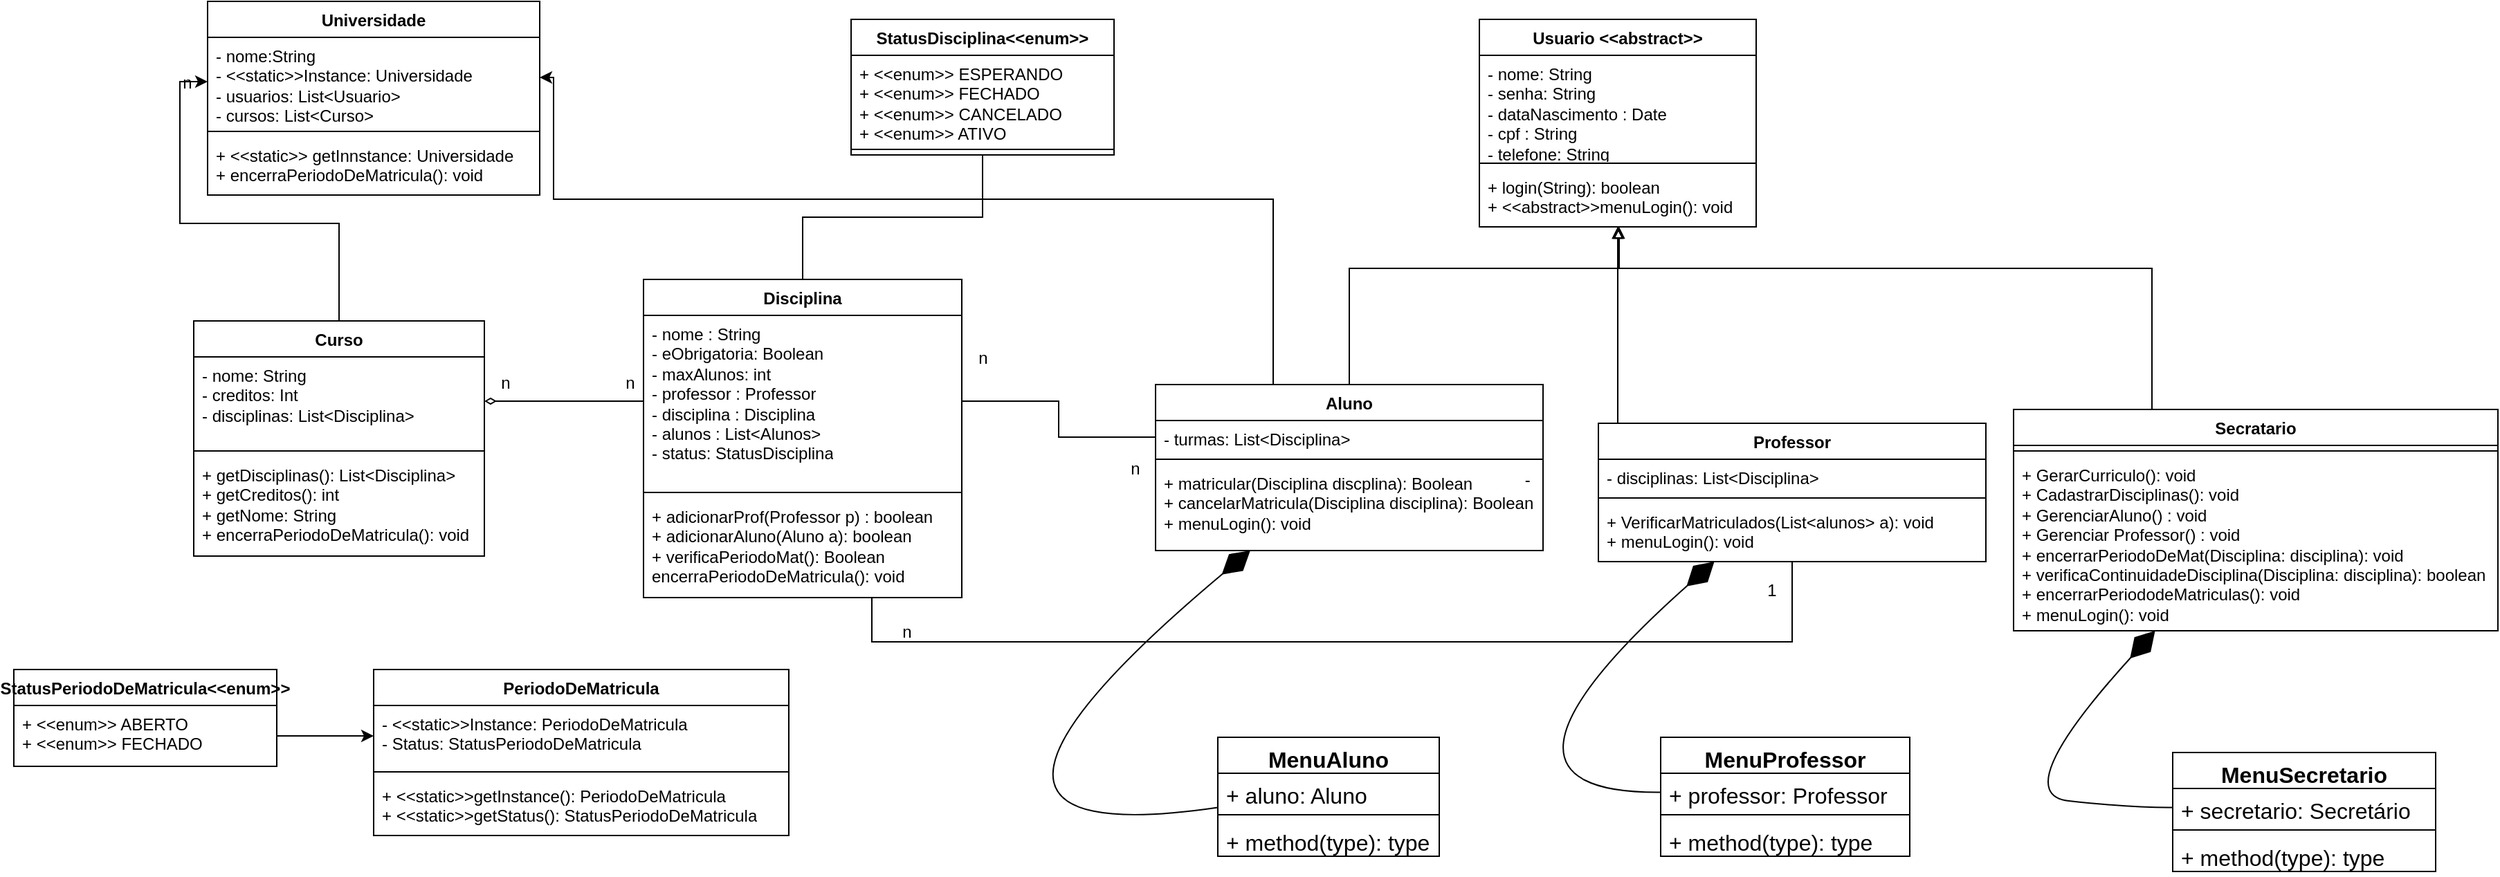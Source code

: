 <mxfile version="21.3.7" type="device">
  <diagram name="Página-1" id="A6Nziyx6I6ZekGtQeBus">
    <mxGraphModel dx="1410" dy="2078" grid="1" gridSize="10" guides="1" tooltips="1" connect="1" arrows="1" fold="1" page="1" pageScale="1" pageWidth="827" pageHeight="1169" math="0" shadow="0">
      <root>
        <mxCell id="0" />
        <mxCell id="1" parent="0" />
        <mxCell id="XNwFwsFVzcUq8IYY0MSn-39" value="Disciplina" style="swimlane;fontStyle=1;align=center;verticalAlign=top;childLayout=stackLayout;horizontal=1;startSize=26;horizontalStack=0;resizeParent=1;resizeParentMax=0;resizeLast=0;collapsible=1;marginBottom=0;whiteSpace=wrap;html=1;" parent="1" vertex="1">
          <mxGeometry x="715" y="168" width="230" height="230" as="geometry" />
        </mxCell>
        <mxCell id="XNwFwsFVzcUq8IYY0MSn-40" value="- nome : String&lt;br style=&quot;border-color: var(--border-color);&quot;&gt;- eObrigatoria: Boolean&lt;br&gt;- maxAlunos: int&lt;br&gt;- professor : Professor&lt;br&gt;- disciplina : Disciplina&lt;br&gt;- alunos : List&amp;lt;Alunos&amp;gt;&lt;br&gt;- status: StatusDisciplina" style="text;strokeColor=none;fillColor=none;align=left;verticalAlign=top;spacingLeft=4;spacingRight=4;overflow=hidden;rotatable=0;points=[[0,0.5],[1,0.5]];portConstraint=eastwest;whiteSpace=wrap;html=1;" parent="XNwFwsFVzcUq8IYY0MSn-39" vertex="1">
          <mxGeometry y="26" width="230" height="124" as="geometry" />
        </mxCell>
        <mxCell id="XNwFwsFVzcUq8IYY0MSn-41" value="" style="line;strokeWidth=1;fillColor=none;align=left;verticalAlign=middle;spacingTop=-1;spacingLeft=3;spacingRight=3;rotatable=0;labelPosition=right;points=[];portConstraint=eastwest;strokeColor=inherit;" parent="XNwFwsFVzcUq8IYY0MSn-39" vertex="1">
          <mxGeometry y="150" width="230" height="8" as="geometry" />
        </mxCell>
        <mxCell id="XNwFwsFVzcUq8IYY0MSn-42" value="+ adicionarProf(Professor p) : boolean&lt;br&gt;+ adicionarAluno(Aluno a): boolean&lt;br&gt;+ verificaPeriodoMat(): Boolean&lt;br&gt;encerraPeriodoDeMatricula(): void" style="text;strokeColor=none;fillColor=none;align=left;verticalAlign=top;spacingLeft=4;spacingRight=4;overflow=hidden;rotatable=0;points=[[0,0.5],[1,0.5]];portConstraint=eastwest;whiteSpace=wrap;html=1;" parent="XNwFwsFVzcUq8IYY0MSn-39" vertex="1">
          <mxGeometry y="158" width="230" height="72" as="geometry" />
        </mxCell>
        <mxCell id="XNwFwsFVzcUq8IYY0MSn-49" value="n" style="text;html=1;align=center;verticalAlign=middle;resizable=0;points=[];autosize=1;strokeColor=none;fillColor=none;" parent="1" vertex="1">
          <mxGeometry x="370" y="11" width="30" height="30" as="geometry" />
        </mxCell>
        <mxCell id="XNwFwsFVzcUq8IYY0MSn-66" style="edgeStyle=orthogonalEdgeStyle;rounded=0;orthogonalLoop=1;jettySize=auto;html=1;endArrow=block;endFill=0;exitX=0.5;exitY=0;exitDx=0;exitDy=0;" parent="1" source="XNwFwsFVzcUq8IYY0MSn-67" target="XNwFwsFVzcUq8IYY0MSn-74" edge="1">
          <mxGeometry relative="1" as="geometry">
            <Array as="points">
              <mxPoint x="1805" y="262" />
              <mxPoint x="1805" y="160" />
              <mxPoint x="1420" y="160" />
            </Array>
          </mxGeometry>
        </mxCell>
        <mxCell id="XNwFwsFVzcUq8IYY0MSn-67" value="Secratario" style="swimlane;fontStyle=1;align=center;verticalAlign=top;childLayout=stackLayout;horizontal=1;startSize=26;horizontalStack=0;resizeParent=1;resizeParentMax=0;resizeLast=0;collapsible=1;marginBottom=0;whiteSpace=wrap;html=1;" parent="1" vertex="1">
          <mxGeometry x="1705" y="262" width="350" height="160" as="geometry" />
        </mxCell>
        <mxCell id="XNwFwsFVzcUq8IYY0MSn-69" value="" style="line;strokeWidth=1;fillColor=none;align=left;verticalAlign=middle;spacingTop=-1;spacingLeft=3;spacingRight=3;rotatable=0;labelPosition=right;points=[];portConstraint=eastwest;strokeColor=inherit;" parent="XNwFwsFVzcUq8IYY0MSn-67" vertex="1">
          <mxGeometry y="26" width="350" height="8" as="geometry" />
        </mxCell>
        <mxCell id="XNwFwsFVzcUq8IYY0MSn-70" value="+ GerarCurriculo(): void&lt;br&gt;+ CadastrarDisciplinas(): void&lt;br&gt;+ GerenciarAluno() : void&lt;br&gt;+ Gerenciar Professor() : void&lt;br&gt;+ encerrarPeriodoDeMat(Disciplina: disciplina): void&lt;br&gt;+ verificaContinuidadeDisciplina(Disciplina: disciplina): boolean&lt;br&gt;+ encerrarPeriododeMatriculas(): void&lt;br&gt;+ menuLogin(): void" style="text;strokeColor=none;fillColor=none;align=left;verticalAlign=top;spacingLeft=4;spacingRight=4;overflow=hidden;rotatable=0;points=[[0,0.5],[1,0.5]];portConstraint=eastwest;whiteSpace=wrap;html=1;" parent="XNwFwsFVzcUq8IYY0MSn-67" vertex="1">
          <mxGeometry y="34" width="350" height="126" as="geometry" />
        </mxCell>
        <mxCell id="XNwFwsFVzcUq8IYY0MSn-71" value="Usuario &amp;lt;&amp;lt;abstract&amp;gt;&amp;gt;" style="swimlane;fontStyle=1;align=center;verticalAlign=top;childLayout=stackLayout;horizontal=1;startSize=26;horizontalStack=0;resizeParent=1;resizeParentMax=0;resizeLast=0;collapsible=1;marginBottom=0;whiteSpace=wrap;html=1;" parent="1" vertex="1">
          <mxGeometry x="1319" y="-20" width="200" height="150" as="geometry" />
        </mxCell>
        <mxCell id="XNwFwsFVzcUq8IYY0MSn-72" value="- nome: String&lt;br&gt;- senha: String&lt;br&gt;- dataNascimento : Date&lt;br&gt;- cpf : String&lt;br&gt;- telefone: String" style="text;strokeColor=none;fillColor=none;align=left;verticalAlign=top;spacingLeft=4;spacingRight=4;overflow=hidden;rotatable=0;points=[[0,0.5],[1,0.5]];portConstraint=eastwest;whiteSpace=wrap;html=1;" parent="XNwFwsFVzcUq8IYY0MSn-71" vertex="1">
          <mxGeometry y="26" width="200" height="74" as="geometry" />
        </mxCell>
        <mxCell id="XNwFwsFVzcUq8IYY0MSn-73" value="" style="line;strokeWidth=1;fillColor=none;align=left;verticalAlign=middle;spacingTop=-1;spacingLeft=3;spacingRight=3;rotatable=0;labelPosition=right;points=[];portConstraint=eastwest;strokeColor=inherit;" parent="XNwFwsFVzcUq8IYY0MSn-71" vertex="1">
          <mxGeometry y="100" width="200" height="8" as="geometry" />
        </mxCell>
        <mxCell id="XNwFwsFVzcUq8IYY0MSn-74" value="+ login(String): boolean&lt;br&gt;+ &amp;lt;&amp;lt;abstract&amp;gt;&amp;gt;menuLogin(): void" style="text;strokeColor=none;fillColor=none;align=left;verticalAlign=top;spacingLeft=4;spacingRight=4;overflow=hidden;rotatable=0;points=[[0,0.5],[1,0.5]];portConstraint=eastwest;whiteSpace=wrap;html=1;" parent="XNwFwsFVzcUq8IYY0MSn-71" vertex="1">
          <mxGeometry y="108" width="200" height="42" as="geometry" />
        </mxCell>
        <mxCell id="XNwFwsFVzcUq8IYY0MSn-77" value="n" style="text;html=1;align=center;verticalAlign=middle;resizable=0;points=[];autosize=1;strokeColor=none;fillColor=none;" parent="1" vertex="1">
          <mxGeometry x="945" y="210" width="30" height="30" as="geometry" />
        </mxCell>
        <mxCell id="XNwFwsFVzcUq8IYY0MSn-78" value="n" style="text;html=1;align=center;verticalAlign=middle;resizable=0;points=[];autosize=1;strokeColor=none;fillColor=none;" parent="1" vertex="1">
          <mxGeometry x="1055" y="290" width="30" height="30" as="geometry" />
        </mxCell>
        <mxCell id="XNwFwsFVzcUq8IYY0MSn-81" value="n" style="text;html=1;align=center;verticalAlign=middle;resizable=0;points=[];autosize=1;strokeColor=none;fillColor=none;" parent="1" vertex="1">
          <mxGeometry x="890" y="408" width="30" height="30" as="geometry" />
        </mxCell>
        <mxCell id="xEQoK2qNsYIxzToRfZGO-2" value="-&amp;nbsp;" style="text;html=1;align=center;verticalAlign=middle;resizable=0;points=[];autosize=1;strokeColor=none;fillColor=none;" parent="1" vertex="1">
          <mxGeometry x="1340" y="298" width="30" height="30" as="geometry" />
        </mxCell>
        <mxCell id="xEQoK2qNsYIxzToRfZGO-8" style="edgeStyle=orthogonalEdgeStyle;rounded=0;orthogonalLoop=1;jettySize=auto;html=1;endArrow=block;endFill=0;" parent="1" source="xEQoK2qNsYIxzToRfZGO-3" target="XNwFwsFVzcUq8IYY0MSn-74" edge="1">
          <mxGeometry relative="1" as="geometry">
            <Array as="points">
              <mxPoint x="1419" y="180" />
              <mxPoint x="1419" y="180" />
            </Array>
          </mxGeometry>
        </mxCell>
        <mxCell id="xEQoK2qNsYIxzToRfZGO-20" style="edgeStyle=orthogonalEdgeStyle;rounded=0;orthogonalLoop=1;jettySize=auto;html=1;endArrow=none;endFill=0;" parent="1" source="xEQoK2qNsYIxzToRfZGO-3" target="XNwFwsFVzcUq8IYY0MSn-42" edge="1">
          <mxGeometry relative="1" as="geometry">
            <Array as="points">
              <mxPoint x="1545" y="430" />
              <mxPoint x="880" y="430" />
            </Array>
          </mxGeometry>
        </mxCell>
        <mxCell id="xEQoK2qNsYIxzToRfZGO-3" value="Professor" style="swimlane;fontStyle=1;align=center;verticalAlign=top;childLayout=stackLayout;horizontal=1;startSize=26;horizontalStack=0;resizeParent=1;resizeParentMax=0;resizeLast=0;collapsible=1;marginBottom=0;whiteSpace=wrap;html=1;" parent="1" vertex="1">
          <mxGeometry x="1405" y="272" width="280" height="100" as="geometry" />
        </mxCell>
        <mxCell id="xEQoK2qNsYIxzToRfZGO-4" value="- disciplinas: List&amp;lt;Disciplina&amp;gt;" style="text;strokeColor=none;fillColor=none;align=left;verticalAlign=top;spacingLeft=4;spacingRight=4;overflow=hidden;rotatable=0;points=[[0,0.5],[1,0.5]];portConstraint=eastwest;whiteSpace=wrap;html=1;" parent="xEQoK2qNsYIxzToRfZGO-3" vertex="1">
          <mxGeometry y="26" width="280" height="24" as="geometry" />
        </mxCell>
        <mxCell id="xEQoK2qNsYIxzToRfZGO-5" value="" style="line;strokeWidth=1;fillColor=none;align=left;verticalAlign=middle;spacingTop=-1;spacingLeft=3;spacingRight=3;rotatable=0;labelPosition=right;points=[];portConstraint=eastwest;strokeColor=inherit;" parent="xEQoK2qNsYIxzToRfZGO-3" vertex="1">
          <mxGeometry y="50" width="280" height="8" as="geometry" />
        </mxCell>
        <mxCell id="xEQoK2qNsYIxzToRfZGO-6" value="+ VerificarMatriculados(List&amp;lt;alunos&amp;gt; a): void&lt;br&gt;+ menuLogin(): void" style="text;strokeColor=none;fillColor=none;align=left;verticalAlign=top;spacingLeft=4;spacingRight=4;overflow=hidden;rotatable=0;points=[[0,0.5],[1,0.5]];portConstraint=eastwest;whiteSpace=wrap;html=1;" parent="xEQoK2qNsYIxzToRfZGO-3" vertex="1">
          <mxGeometry y="58" width="280" height="42" as="geometry" />
        </mxCell>
        <mxCell id="xEQoK2qNsYIxzToRfZGO-16" style="edgeStyle=orthogonalEdgeStyle;rounded=0;orthogonalLoop=1;jettySize=auto;html=1;endArrow=block;endFill=0;" parent="1" source="xEQoK2qNsYIxzToRfZGO-12" target="XNwFwsFVzcUq8IYY0MSn-74" edge="1">
          <mxGeometry relative="1" as="geometry">
            <Array as="points">
              <mxPoint x="1225" y="160" />
              <mxPoint x="1419" y="160" />
            </Array>
          </mxGeometry>
        </mxCell>
        <mxCell id="-pdLIEkr_Kw57WMRZcwJ-25" style="edgeStyle=orthogonalEdgeStyle;rounded=0;orthogonalLoop=1;jettySize=auto;html=1;" parent="1" source="xEQoK2qNsYIxzToRfZGO-12" target="-pdLIEkr_Kw57WMRZcwJ-17" edge="1">
          <mxGeometry relative="1" as="geometry">
            <Array as="points">
              <mxPoint x="1170" y="110" />
              <mxPoint x="650" y="110" />
              <mxPoint x="650" y="22" />
            </Array>
          </mxGeometry>
        </mxCell>
        <mxCell id="xEQoK2qNsYIxzToRfZGO-12" value="Aluno" style="swimlane;fontStyle=1;align=center;verticalAlign=top;childLayout=stackLayout;horizontal=1;startSize=26;horizontalStack=0;resizeParent=1;resizeParentMax=0;resizeLast=0;collapsible=1;marginBottom=0;whiteSpace=wrap;html=1;" parent="1" vertex="1">
          <mxGeometry x="1085" y="244" width="280" height="120" as="geometry" />
        </mxCell>
        <mxCell id="xEQoK2qNsYIxzToRfZGO-13" value="- turmas: List&amp;lt;Disciplina&amp;gt;" style="text;strokeColor=none;fillColor=none;align=left;verticalAlign=top;spacingLeft=4;spacingRight=4;overflow=hidden;rotatable=0;points=[[0,0.5],[1,0.5]];portConstraint=eastwest;whiteSpace=wrap;html=1;" parent="xEQoK2qNsYIxzToRfZGO-12" vertex="1">
          <mxGeometry y="26" width="280" height="24" as="geometry" />
        </mxCell>
        <mxCell id="xEQoK2qNsYIxzToRfZGO-14" value="" style="line;strokeWidth=1;fillColor=none;align=left;verticalAlign=middle;spacingTop=-1;spacingLeft=3;spacingRight=3;rotatable=0;labelPosition=right;points=[];portConstraint=eastwest;strokeColor=inherit;" parent="xEQoK2qNsYIxzToRfZGO-12" vertex="1">
          <mxGeometry y="50" width="280" height="8" as="geometry" />
        </mxCell>
        <mxCell id="xEQoK2qNsYIxzToRfZGO-15" value="+ matricular(Disciplina discplina): Boolean&lt;br&gt;+ cancelarMatricula(Disciplina disciplina): Boolean&lt;br&gt;+ menuLogin(): void" style="text;strokeColor=none;fillColor=none;align=left;verticalAlign=top;spacingLeft=4;spacingRight=4;overflow=hidden;rotatable=0;points=[[0,0.5],[1,0.5]];portConstraint=eastwest;whiteSpace=wrap;html=1;" parent="xEQoK2qNsYIxzToRfZGO-12" vertex="1">
          <mxGeometry y="58" width="280" height="62" as="geometry" />
        </mxCell>
        <mxCell id="xEQoK2qNsYIxzToRfZGO-17" style="edgeStyle=orthogonalEdgeStyle;rounded=0;orthogonalLoop=1;jettySize=auto;html=1;entryX=0;entryY=0.5;entryDx=0;entryDy=0;endArrow=none;endFill=0;" parent="1" source="XNwFwsFVzcUq8IYY0MSn-40" target="xEQoK2qNsYIxzToRfZGO-13" edge="1">
          <mxGeometry relative="1" as="geometry" />
        </mxCell>
        <mxCell id="xEQoK2qNsYIxzToRfZGO-21" value="n" style="text;html=1;align=center;verticalAlign=middle;resizable=0;points=[];autosize=1;strokeColor=none;fillColor=none;" parent="1" vertex="1">
          <mxGeometry x="600" y="228" width="30" height="30" as="geometry" />
        </mxCell>
        <mxCell id="xEQoK2qNsYIxzToRfZGO-23" style="edgeStyle=orthogonalEdgeStyle;rounded=0;orthogonalLoop=1;jettySize=auto;html=1;endArrow=diamondThin;endFill=0;" parent="1" source="XNwFwsFVzcUq8IYY0MSn-40" target="-pdLIEkr_Kw57WMRZcwJ-21" edge="1">
          <mxGeometry relative="1" as="geometry">
            <mxPoint x="594" y="244" as="targetPoint" />
          </mxGeometry>
        </mxCell>
        <mxCell id="xEQoK2qNsYIxzToRfZGO-25" value="n" style="text;html=1;align=center;verticalAlign=middle;resizable=0;points=[];autosize=1;strokeColor=none;fillColor=none;" parent="1" vertex="1">
          <mxGeometry x="690" y="228" width="30" height="30" as="geometry" />
        </mxCell>
        <mxCell id="xEQoK2qNsYIxzToRfZGO-31" style="edgeStyle=orthogonalEdgeStyle;rounded=0;orthogonalLoop=1;jettySize=auto;html=1;endArrow=none;endFill=0;" parent="1" source="xEQoK2qNsYIxzToRfZGO-27" target="XNwFwsFVzcUq8IYY0MSn-39" edge="1">
          <mxGeometry relative="1" as="geometry" />
        </mxCell>
        <mxCell id="xEQoK2qNsYIxzToRfZGO-27" value="StatusDisciplina&amp;lt;&amp;lt;enum&amp;gt;&amp;gt;" style="swimlane;fontStyle=1;align=center;verticalAlign=top;childLayout=stackLayout;horizontal=1;startSize=26;horizontalStack=0;resizeParent=1;resizeParentMax=0;resizeLast=0;collapsible=1;marginBottom=0;whiteSpace=wrap;html=1;" parent="1" vertex="1">
          <mxGeometry x="865" y="-20" width="190" height="98" as="geometry" />
        </mxCell>
        <mxCell id="xEQoK2qNsYIxzToRfZGO-28" value="+ &amp;lt;&amp;lt;enum&amp;gt;&amp;gt; ESPERANDO&lt;br&gt;+ &amp;lt;&amp;lt;enum&amp;gt;&amp;gt; FECHADO&lt;br&gt;+ &amp;lt;&amp;lt;enum&amp;gt;&amp;gt; CANCELADO&lt;br&gt;+ &amp;lt;&amp;lt;enum&amp;gt;&amp;gt; ATIVO" style="text;strokeColor=none;fillColor=none;align=left;verticalAlign=top;spacingLeft=4;spacingRight=4;overflow=hidden;rotatable=0;points=[[0,0.5],[1,0.5]];portConstraint=eastwest;whiteSpace=wrap;html=1;" parent="xEQoK2qNsYIxzToRfZGO-27" vertex="1">
          <mxGeometry y="26" width="190" height="64" as="geometry" />
        </mxCell>
        <mxCell id="xEQoK2qNsYIxzToRfZGO-29" value="" style="line;strokeWidth=1;fillColor=none;align=left;verticalAlign=middle;spacingTop=-1;spacingLeft=3;spacingRight=3;rotatable=0;labelPosition=right;points=[];portConstraint=eastwest;strokeColor=inherit;" parent="xEQoK2qNsYIxzToRfZGO-27" vertex="1">
          <mxGeometry y="90" width="190" height="8" as="geometry" />
        </mxCell>
        <mxCell id="xEQoK2qNsYIxzToRfZGO-32" value="1" style="text;html=1;align=center;verticalAlign=middle;resizable=0;points=[];autosize=1;strokeColor=none;fillColor=none;" parent="1" vertex="1">
          <mxGeometry x="1515" y="378" width="30" height="30" as="geometry" />
        </mxCell>
        <mxCell id="-pdLIEkr_Kw57WMRZcwJ-1" value="StatusPeriodoDeMatricula&amp;lt;&amp;lt;enum&amp;gt;&amp;gt;" style="swimlane;fontStyle=1;align=center;verticalAlign=top;childLayout=stackLayout;horizontal=1;startSize=26;horizontalStack=0;resizeParent=1;resizeParentMax=0;resizeLast=0;collapsible=1;marginBottom=0;whiteSpace=wrap;html=1;" parent="1" vertex="1">
          <mxGeometry x="260" y="450" width="190" height="70" as="geometry" />
        </mxCell>
        <mxCell id="-pdLIEkr_Kw57WMRZcwJ-2" value="+ &amp;lt;&amp;lt;enum&amp;gt;&amp;gt; ABERTO&lt;br&gt;+ &amp;lt;&amp;lt;enum&amp;gt;&amp;gt; FECHADO&lt;br&gt;" style="text;strokeColor=none;fillColor=none;align=left;verticalAlign=top;spacingLeft=4;spacingRight=4;overflow=hidden;rotatable=0;points=[[0,0.5],[1,0.5]];portConstraint=eastwest;whiteSpace=wrap;html=1;" parent="-pdLIEkr_Kw57WMRZcwJ-1" vertex="1">
          <mxGeometry y="26" width="190" height="44" as="geometry" />
        </mxCell>
        <mxCell id="-pdLIEkr_Kw57WMRZcwJ-4" value="PeriodoDeMatricula" style="swimlane;fontStyle=1;align=center;verticalAlign=top;childLayout=stackLayout;horizontal=1;startSize=26;horizontalStack=0;resizeParent=1;resizeParentMax=0;resizeLast=0;collapsible=1;marginBottom=0;whiteSpace=wrap;html=1;" parent="1" vertex="1">
          <mxGeometry x="520" y="450" width="300" height="120" as="geometry" />
        </mxCell>
        <mxCell id="-pdLIEkr_Kw57WMRZcwJ-5" value="- &amp;lt;&amp;lt;static&amp;gt;&amp;gt;Instance: PeriodoDeMatricula&lt;br&gt;- Status: StatusPeriodoDeMatricula" style="text;strokeColor=none;fillColor=none;align=left;verticalAlign=top;spacingLeft=4;spacingRight=4;overflow=hidden;rotatable=0;points=[[0,0.5],[1,0.5]];portConstraint=eastwest;whiteSpace=wrap;html=1;" parent="-pdLIEkr_Kw57WMRZcwJ-4" vertex="1">
          <mxGeometry y="26" width="300" height="44" as="geometry" />
        </mxCell>
        <mxCell id="-pdLIEkr_Kw57WMRZcwJ-6" value="" style="line;strokeWidth=1;fillColor=none;align=left;verticalAlign=middle;spacingTop=-1;spacingLeft=3;spacingRight=3;rotatable=0;labelPosition=right;points=[];portConstraint=eastwest;strokeColor=inherit;" parent="-pdLIEkr_Kw57WMRZcwJ-4" vertex="1">
          <mxGeometry y="70" width="300" height="8" as="geometry" />
        </mxCell>
        <mxCell id="-pdLIEkr_Kw57WMRZcwJ-7" value="+ &amp;lt;&amp;lt;static&amp;gt;&amp;gt;getInstance(): PeriodoDeMatricula&lt;br&gt;+ &amp;lt;&amp;lt;static&amp;gt;&amp;gt;getStatus(): StatusPeriodoDeMatricula" style="text;strokeColor=none;fillColor=none;align=left;verticalAlign=top;spacingLeft=4;spacingRight=4;overflow=hidden;rotatable=0;points=[[0,0.5],[1,0.5]];portConstraint=eastwest;whiteSpace=wrap;html=1;" parent="-pdLIEkr_Kw57WMRZcwJ-4" vertex="1">
          <mxGeometry y="78" width="300" height="42" as="geometry" />
        </mxCell>
        <mxCell id="-pdLIEkr_Kw57WMRZcwJ-9" style="edgeStyle=orthogonalEdgeStyle;rounded=0;orthogonalLoop=1;jettySize=auto;html=1;exitX=1;exitY=0.5;exitDx=0;exitDy=0;" parent="1" source="-pdLIEkr_Kw57WMRZcwJ-2" target="-pdLIEkr_Kw57WMRZcwJ-5" edge="1">
          <mxGeometry relative="1" as="geometry" />
        </mxCell>
        <mxCell id="-pdLIEkr_Kw57WMRZcwJ-16" value="Universidade" style="swimlane;fontStyle=1;align=center;verticalAlign=top;childLayout=stackLayout;horizontal=1;startSize=26;horizontalStack=0;resizeParent=1;resizeParentMax=0;resizeLast=0;collapsible=1;marginBottom=0;whiteSpace=wrap;html=1;" parent="1" vertex="1">
          <mxGeometry x="400" y="-33" width="240" height="140" as="geometry" />
        </mxCell>
        <mxCell id="-pdLIEkr_Kw57WMRZcwJ-17" value="- nome:String&lt;br&gt;- &amp;lt;&amp;lt;static&amp;gt;&amp;gt;Instance: Universidade&lt;br&gt;- usuarios: List&amp;lt;Usuario&amp;gt;&lt;br&gt;- cursos: List&amp;lt;Curso&amp;gt;" style="text;strokeColor=none;fillColor=none;align=left;verticalAlign=top;spacingLeft=4;spacingRight=4;overflow=hidden;rotatable=0;points=[[0,0.5],[1,0.5]];portConstraint=eastwest;whiteSpace=wrap;html=1;" parent="-pdLIEkr_Kw57WMRZcwJ-16" vertex="1">
          <mxGeometry y="26" width="240" height="64" as="geometry" />
        </mxCell>
        <mxCell id="-pdLIEkr_Kw57WMRZcwJ-18" value="" style="line;strokeWidth=1;fillColor=none;align=left;verticalAlign=middle;spacingTop=-1;spacingLeft=3;spacingRight=3;rotatable=0;labelPosition=right;points=[];portConstraint=eastwest;strokeColor=inherit;" parent="-pdLIEkr_Kw57WMRZcwJ-16" vertex="1">
          <mxGeometry y="90" width="240" height="8" as="geometry" />
        </mxCell>
        <mxCell id="-pdLIEkr_Kw57WMRZcwJ-19" value="+ &amp;lt;&amp;lt;static&amp;gt;&amp;gt; getInnstance: Universidade&lt;br&gt;+ encerraPeriodoDeMatricula(): void" style="text;strokeColor=none;fillColor=none;align=left;verticalAlign=top;spacingLeft=4;spacingRight=4;overflow=hidden;rotatable=0;points=[[0,0.5],[1,0.5]];portConstraint=eastwest;whiteSpace=wrap;html=1;" parent="-pdLIEkr_Kw57WMRZcwJ-16" vertex="1">
          <mxGeometry y="98" width="240" height="42" as="geometry" />
        </mxCell>
        <mxCell id="-pdLIEkr_Kw57WMRZcwJ-24" style="edgeStyle=orthogonalEdgeStyle;rounded=0;orthogonalLoop=1;jettySize=auto;html=1;" parent="1" source="-pdLIEkr_Kw57WMRZcwJ-20" target="-pdLIEkr_Kw57WMRZcwJ-17" edge="1">
          <mxGeometry relative="1" as="geometry" />
        </mxCell>
        <mxCell id="-pdLIEkr_Kw57WMRZcwJ-20" value="Curso" style="swimlane;fontStyle=1;align=center;verticalAlign=top;childLayout=stackLayout;horizontal=1;startSize=26;horizontalStack=0;resizeParent=1;resizeParentMax=0;resizeLast=0;collapsible=1;marginBottom=0;whiteSpace=wrap;html=1;" parent="1" vertex="1">
          <mxGeometry x="390" y="198" width="210" height="170" as="geometry" />
        </mxCell>
        <mxCell id="-pdLIEkr_Kw57WMRZcwJ-21" value="- nome: String&lt;br&gt;- creditos: Int&lt;br&gt;- disciplinas: List&amp;lt;Disciplina&amp;gt;" style="text;strokeColor=none;fillColor=none;align=left;verticalAlign=top;spacingLeft=4;spacingRight=4;overflow=hidden;rotatable=0;points=[[0,0.5],[1,0.5]];portConstraint=eastwest;whiteSpace=wrap;html=1;" parent="-pdLIEkr_Kw57WMRZcwJ-20" vertex="1">
          <mxGeometry y="26" width="210" height="64" as="geometry" />
        </mxCell>
        <mxCell id="-pdLIEkr_Kw57WMRZcwJ-22" value="" style="line;strokeWidth=1;fillColor=none;align=left;verticalAlign=middle;spacingTop=-1;spacingLeft=3;spacingRight=3;rotatable=0;labelPosition=right;points=[];portConstraint=eastwest;strokeColor=inherit;" parent="-pdLIEkr_Kw57WMRZcwJ-20" vertex="1">
          <mxGeometry y="90" width="210" height="8" as="geometry" />
        </mxCell>
        <mxCell id="-pdLIEkr_Kw57WMRZcwJ-23" value="+ getDisciplinas(): List&amp;lt;Disciplina&amp;gt;&lt;br&gt;+ getCreditos(): int&lt;br&gt;+ getNome: String&lt;br&gt;+ encerraPeriodoDeMatricula(): void" style="text;strokeColor=none;fillColor=none;align=left;verticalAlign=top;spacingLeft=4;spacingRight=4;overflow=hidden;rotatable=0;points=[[0,0.5],[1,0.5]];portConstraint=eastwest;whiteSpace=wrap;html=1;" parent="-pdLIEkr_Kw57WMRZcwJ-20" vertex="1">
          <mxGeometry y="98" width="210" height="72" as="geometry" />
        </mxCell>
        <mxCell id="EbsPfiUkHNnPwUb5d9H_-1" value="MenuAluno" style="swimlane;fontStyle=1;align=center;verticalAlign=top;childLayout=stackLayout;horizontal=1;startSize=26;horizontalStack=0;resizeParent=1;resizeParentMax=0;resizeLast=0;collapsible=1;marginBottom=0;whiteSpace=wrap;html=1;fontSize=16;" parent="1" vertex="1">
          <mxGeometry x="1130" y="499" width="160" height="86" as="geometry" />
        </mxCell>
        <mxCell id="EbsPfiUkHNnPwUb5d9H_-2" value="+ aluno: Aluno" style="text;strokeColor=none;fillColor=none;align=left;verticalAlign=top;spacingLeft=4;spacingRight=4;overflow=hidden;rotatable=0;points=[[0,0.5],[1,0.5]];portConstraint=eastwest;whiteSpace=wrap;html=1;fontSize=16;" parent="EbsPfiUkHNnPwUb5d9H_-1" vertex="1">
          <mxGeometry y="26" width="160" height="26" as="geometry" />
        </mxCell>
        <mxCell id="EbsPfiUkHNnPwUb5d9H_-3" value="" style="line;strokeWidth=1;fillColor=none;align=left;verticalAlign=middle;spacingTop=-1;spacingLeft=3;spacingRight=3;rotatable=0;labelPosition=right;points=[];portConstraint=eastwest;strokeColor=inherit;fontSize=16;" parent="EbsPfiUkHNnPwUb5d9H_-1" vertex="1">
          <mxGeometry y="52" width="160" height="8" as="geometry" />
        </mxCell>
        <mxCell id="EbsPfiUkHNnPwUb5d9H_-4" value="+ method(type): type" style="text;strokeColor=none;fillColor=none;align=left;verticalAlign=top;spacingLeft=4;spacingRight=4;overflow=hidden;rotatable=0;points=[[0,0.5],[1,0.5]];portConstraint=eastwest;whiteSpace=wrap;html=1;fontSize=16;" parent="EbsPfiUkHNnPwUb5d9H_-1" vertex="1">
          <mxGeometry y="60" width="160" height="26" as="geometry" />
        </mxCell>
        <mxCell id="EbsPfiUkHNnPwUb5d9H_-5" value="MenuSecretario" style="swimlane;fontStyle=1;align=center;verticalAlign=top;childLayout=stackLayout;horizontal=1;startSize=26;horizontalStack=0;resizeParent=1;resizeParentMax=0;resizeLast=0;collapsible=1;marginBottom=0;whiteSpace=wrap;html=1;fontSize=16;" parent="1" vertex="1">
          <mxGeometry x="1820" y="510" width="190" height="86" as="geometry" />
        </mxCell>
        <mxCell id="EbsPfiUkHNnPwUb5d9H_-6" value="+ secretario: Secretário" style="text;strokeColor=none;fillColor=none;align=left;verticalAlign=top;spacingLeft=4;spacingRight=4;overflow=hidden;rotatable=0;points=[[0,0.5],[1,0.5]];portConstraint=eastwest;whiteSpace=wrap;html=1;fontSize=16;" parent="EbsPfiUkHNnPwUb5d9H_-5" vertex="1">
          <mxGeometry y="26" width="190" height="26" as="geometry" />
        </mxCell>
        <mxCell id="EbsPfiUkHNnPwUb5d9H_-7" value="" style="line;strokeWidth=1;fillColor=none;align=left;verticalAlign=middle;spacingTop=-1;spacingLeft=3;spacingRight=3;rotatable=0;labelPosition=right;points=[];portConstraint=eastwest;strokeColor=inherit;fontSize=16;" parent="EbsPfiUkHNnPwUb5d9H_-5" vertex="1">
          <mxGeometry y="52" width="190" height="8" as="geometry" />
        </mxCell>
        <mxCell id="EbsPfiUkHNnPwUb5d9H_-8" value="+ method(type): type" style="text;strokeColor=none;fillColor=none;align=left;verticalAlign=top;spacingLeft=4;spacingRight=4;overflow=hidden;rotatable=0;points=[[0,0.5],[1,0.5]];portConstraint=eastwest;whiteSpace=wrap;html=1;fontSize=16;" parent="EbsPfiUkHNnPwUb5d9H_-5" vertex="1">
          <mxGeometry y="60" width="190" height="26" as="geometry" />
        </mxCell>
        <mxCell id="EbsPfiUkHNnPwUb5d9H_-9" value="MenuProfessor" style="swimlane;fontStyle=1;align=center;verticalAlign=top;childLayout=stackLayout;horizontal=1;startSize=26;horizontalStack=0;resizeParent=1;resizeParentMax=0;resizeLast=0;collapsible=1;marginBottom=0;whiteSpace=wrap;html=1;fontSize=16;" parent="1" vertex="1">
          <mxGeometry x="1450" y="499" width="180" height="86" as="geometry" />
        </mxCell>
        <mxCell id="EbsPfiUkHNnPwUb5d9H_-10" value="+ professor: Professor" style="text;strokeColor=none;fillColor=none;align=left;verticalAlign=top;spacingLeft=4;spacingRight=4;overflow=hidden;rotatable=0;points=[[0,0.5],[1,0.5]];portConstraint=eastwest;whiteSpace=wrap;html=1;fontSize=16;" parent="EbsPfiUkHNnPwUb5d9H_-9" vertex="1">
          <mxGeometry y="26" width="180" height="26" as="geometry" />
        </mxCell>
        <mxCell id="EbsPfiUkHNnPwUb5d9H_-11" value="" style="line;strokeWidth=1;fillColor=none;align=left;verticalAlign=middle;spacingTop=-1;spacingLeft=3;spacingRight=3;rotatable=0;labelPosition=right;points=[];portConstraint=eastwest;strokeColor=inherit;fontSize=16;" parent="EbsPfiUkHNnPwUb5d9H_-9" vertex="1">
          <mxGeometry y="52" width="180" height="8" as="geometry" />
        </mxCell>
        <mxCell id="EbsPfiUkHNnPwUb5d9H_-12" value="+ method(type): type" style="text;strokeColor=none;fillColor=none;align=left;verticalAlign=top;spacingLeft=4;spacingRight=4;overflow=hidden;rotatable=0;points=[[0,0.5],[1,0.5]];portConstraint=eastwest;whiteSpace=wrap;html=1;fontSize=16;" parent="EbsPfiUkHNnPwUb5d9H_-9" vertex="1">
          <mxGeometry y="60" width="180" height="26" as="geometry" />
        </mxCell>
        <mxCell id="EbsPfiUkHNnPwUb5d9H_-14" value="" style="endArrow=diamondThin;endFill=1;endSize=24;html=1;rounded=0;fontSize=12;curved=1;" parent="1" source="EbsPfiUkHNnPwUb5d9H_-10" target="xEQoK2qNsYIxzToRfZGO-3" edge="1">
          <mxGeometry width="160" relative="1" as="geometry">
            <mxPoint x="1540" y="470" as="sourcePoint" />
            <mxPoint x="1700" y="470" as="targetPoint" />
            <Array as="points">
              <mxPoint x="1300" y="540" />
            </Array>
          </mxGeometry>
        </mxCell>
        <mxCell id="EbsPfiUkHNnPwUb5d9H_-15" value="" style="endArrow=diamondThin;endFill=1;endSize=24;html=1;rounded=0;fontSize=12;curved=1;" parent="1" source="EbsPfiUkHNnPwUb5d9H_-6" target="XNwFwsFVzcUq8IYY0MSn-67" edge="1">
          <mxGeometry width="160" relative="1" as="geometry">
            <mxPoint x="1740" y="687" as="sourcePoint" />
            <mxPoint x="1779" y="520" as="targetPoint" />
            <Array as="points">
              <mxPoint x="1790" y="550" />
              <mxPoint x="1700" y="540" />
            </Array>
          </mxGeometry>
        </mxCell>
        <mxCell id="lFsVYszMkkGMZhGlrzol-1" value="" style="endArrow=diamondThin;endFill=1;endSize=24;html=1;rounded=0;fontSize=12;curved=1;" edge="1" parent="1" source="EbsPfiUkHNnPwUb5d9H_-2" target="xEQoK2qNsYIxzToRfZGO-12">
          <mxGeometry width="160" relative="1" as="geometry">
            <mxPoint x="1040" y="584" as="sourcePoint" />
            <mxPoint x="1079" y="417" as="targetPoint" />
            <Array as="points">
              <mxPoint x="890" y="585" />
            </Array>
          </mxGeometry>
        </mxCell>
      </root>
    </mxGraphModel>
  </diagram>
</mxfile>
